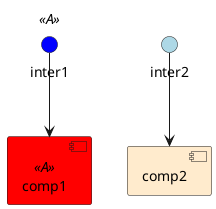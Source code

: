 {
  "sha1": "hpwid1dhcu1qkxzf3lxbewolqu5t3h4",
  "insertion": {
    "when": "2024-06-03T18:59:29.859Z",
    "user": "plantuml@gmail.com"
  }
}
@startuml

skinparam component {
  BackgroundColor BlanchedAlmond
  BackgroundColor<<A>> Red
}

skinparam interface {
    BackgroundColor LightBlue
    BackgroundColor<<A>> Blue
}


component comp1 <<A>>
interface inter1 <<A>>

inter1 --> [comp1]
inter2 --> [comp2]

@enduml  
